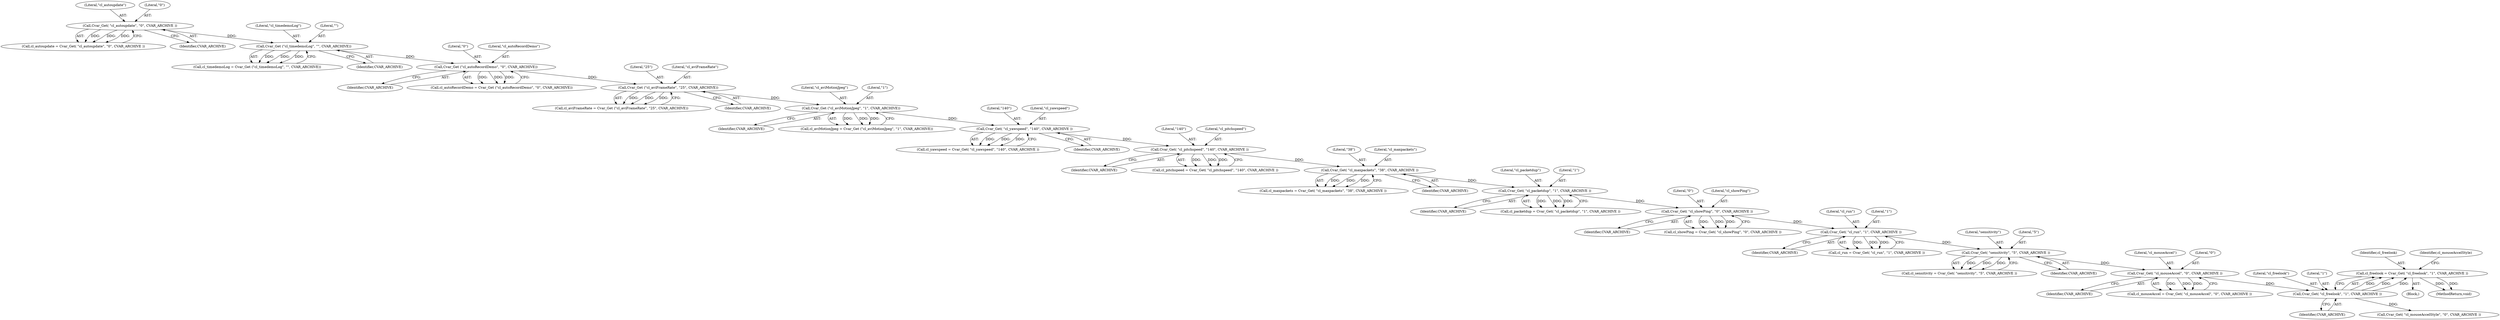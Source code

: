digraph "0_OpenJK_b6ff2bcb1e4e6976d61e316175c6d7c99860fe20@API" {
"1000327" [label="(Call,cl_freelook = Cvar_Get( \"cl_freelook\", \"1\", CVAR_ARCHIVE ))"];
"1000329" [label="(Call,Cvar_Get( \"cl_freelook\", \"1\", CVAR_ARCHIVE ))"];
"1000323" [label="(Call,Cvar_Get( \"cl_mouseAccel\", \"0\", CVAR_ARCHIVE ))"];
"1000317" [label="(Call,Cvar_Get( \"sensitivity\", \"5\", CVAR_ARCHIVE ))"];
"1000311" [label="(Call,Cvar_Get( \"cl_run\", \"1\", CVAR_ARCHIVE ))"];
"1000305" [label="(Call,Cvar_Get( \"cl_showPing\", \"0\", CVAR_ARCHIVE ))"];
"1000299" [label="(Call,Cvar_Get( \"cl_packetdup\", \"1\", CVAR_ARCHIVE ))"];
"1000293" [label="(Call,Cvar_Get( \"cl_maxpackets\", \"38\", CVAR_ARCHIVE ))"];
"1000281" [label="(Call,Cvar_Get( \"cl_pitchspeed\", \"140\", CVAR_ARCHIVE ))"];
"1000275" [label="(Call,Cvar_Get( \"cl_yawspeed\", \"140\", CVAR_ARCHIVE ))"];
"1000251" [label="(Call,Cvar_Get (\"cl_aviMotionJpeg\", \"1\", CVAR_ARCHIVE))"];
"1000245" [label="(Call,Cvar_Get (\"cl_aviFrameRate\", \"25\", CVAR_ARCHIVE))"];
"1000239" [label="(Call,Cvar_Get (\"cl_autoRecordDemo\", \"0\", CVAR_ARCHIVE))"];
"1000233" [label="(Call,Cvar_Get (\"cl_timedemoLog\", \"\", CVAR_ARCHIVE))"];
"1000149" [label="(Call,Cvar_Get( \"cl_autoupdate\", \"0\", CVAR_ARCHIVE ))"];
"1000312" [label="(Literal,\"cl_run\")"];
"1000150" [label="(Literal,\"cl_autoupdate\")"];
"1000234" [label="(Literal,\"cl_timedemoLog\")"];
"1000318" [label="(Literal,\"sensitivity\")"];
"1000283" [label="(Literal,\"140\")"];
"1000252" [label="(Literal,\"cl_aviMotionJpeg\")"];
"1000308" [label="(Identifier,CVAR_ARCHIVE)"];
"1000305" [label="(Call,Cvar_Get( \"cl_showPing\", \"0\", CVAR_ARCHIVE ))"];
"1000307" [label="(Literal,\"0\")"];
"1000149" [label="(Call,Cvar_Get( \"cl_autoupdate\", \"0\", CVAR_ARCHIVE ))"];
"1000151" [label="(Literal,\"0\")"];
"1000147" [label="(Call,cl_autoupdate = Cvar_Get( \"cl_autoupdate\", \"0\", CVAR_ARCHIVE ))"];
"1000253" [label="(Literal,\"1\")"];
"1000291" [label="(Call,cl_maxpackets = Cvar_Get( \"cl_maxpackets\", \"38\", CVAR_ARCHIVE ))"];
"1000303" [label="(Call,cl_showPing = Cvar_Get( \"cl_showPing\", \"0\", CVAR_ARCHIVE ))"];
"1000273" [label="(Call,cl_yawspeed = Cvar_Get( \"cl_yawspeed\", \"140\", CVAR_ARCHIVE ))"];
"1000324" [label="(Literal,\"cl_mouseAccel\")"];
"1000295" [label="(Literal,\"38\")"];
"1000277" [label="(Literal,\"140\")"];
"1000323" [label="(Call,Cvar_Get( \"cl_mouseAccel\", \"0\", CVAR_ARCHIVE ))"];
"1000294" [label="(Literal,\"cl_maxpackets\")"];
"1000330" [label="(Literal,\"cl_freelook\")"];
"1000329" [label="(Call,Cvar_Get( \"cl_freelook\", \"1\", CVAR_ARCHIVE ))"];
"1000317" [label="(Call,Cvar_Get( \"sensitivity\", \"5\", CVAR_ARCHIVE ))"];
"1000327" [label="(Call,cl_freelook = Cvar_Get( \"cl_freelook\", \"1\", CVAR_ARCHIVE ))"];
"1000306" [label="(Literal,\"cl_showPing\")"];
"1000233" [label="(Call,Cvar_Get (\"cl_timedemoLog\", \"\", CVAR_ARCHIVE))"];
"1000152" [label="(Identifier,CVAR_ARCHIVE)"];
"1000302" [label="(Identifier,CVAR_ARCHIVE)"];
"1000254" [label="(Identifier,CVAR_ARCHIVE)"];
"1000332" [label="(Identifier,CVAR_ARCHIVE)"];
"1000276" [label="(Literal,\"cl_yawspeed\")"];
"1000241" [label="(Literal,\"0\")"];
"1000243" [label="(Call,cl_aviFrameRate = Cvar_Get (\"cl_aviFrameRate\", \"25\", CVAR_ARCHIVE))"];
"1000311" [label="(Call,Cvar_Get( \"cl_run\", \"1\", CVAR_ARCHIVE ))"];
"1000112" [label="(Block,)"];
"1000300" [label="(Literal,\"cl_packetdup\")"];
"1000296" [label="(Identifier,CVAR_ARCHIVE)"];
"1000282" [label="(Literal,\"cl_pitchspeed\")"];
"1000231" [label="(Call,cl_timedemoLog = Cvar_Get (\"cl_timedemoLog\", \"\", CVAR_ARCHIVE))"];
"1000275" [label="(Call,Cvar_Get( \"cl_yawspeed\", \"140\", CVAR_ARCHIVE ))"];
"1000242" [label="(Identifier,CVAR_ARCHIVE)"];
"1000284" [label="(Identifier,CVAR_ARCHIVE)"];
"1000335" [label="(Call,Cvar_Get( \"cl_mouseAccelStyle\", \"0\", CVAR_ARCHIVE ))"];
"1000313" [label="(Literal,\"1\")"];
"1000245" [label="(Call,Cvar_Get (\"cl_aviFrameRate\", \"25\", CVAR_ARCHIVE))"];
"1000249" [label="(Call,cl_aviMotionJpeg = Cvar_Get (\"cl_aviMotionJpeg\", \"1\", CVAR_ARCHIVE))"];
"1000331" [label="(Literal,\"1\")"];
"1000297" [label="(Call,cl_packetdup = Cvar_Get( \"cl_packetdup\", \"1\", CVAR_ARCHIVE ))"];
"1000293" [label="(Call,Cvar_Get( \"cl_maxpackets\", \"38\", CVAR_ARCHIVE ))"];
"1000247" [label="(Literal,\"25\")"];
"1000278" [label="(Identifier,CVAR_ARCHIVE)"];
"1000319" [label="(Literal,\"5\")"];
"1000301" [label="(Literal,\"1\")"];
"1000328" [label="(Identifier,cl_freelook)"];
"1000299" [label="(Call,Cvar_Get( \"cl_packetdup\", \"1\", CVAR_ARCHIVE ))"];
"1000279" [label="(Call,cl_pitchspeed = Cvar_Get( \"cl_pitchspeed\", \"140\", CVAR_ARCHIVE ))"];
"1001026" [label="(MethodReturn,void)"];
"1000326" [label="(Identifier,CVAR_ARCHIVE)"];
"1000237" [label="(Call,cl_autoRecordDemo = Cvar_Get (\"cl_autoRecordDemo\", \"0\", CVAR_ARCHIVE))"];
"1000315" [label="(Call,cl_sensitivity = Cvar_Get( \"sensitivity\", \"5\", CVAR_ARCHIVE ))"];
"1000314" [label="(Identifier,CVAR_ARCHIVE)"];
"1000321" [label="(Call,cl_mouseAccel = Cvar_Get( \"cl_mouseAccel\", \"0\", CVAR_ARCHIVE ))"];
"1000246" [label="(Literal,\"cl_aviFrameRate\")"];
"1000240" [label="(Literal,\"cl_autoRecordDemo\")"];
"1000236" [label="(Identifier,CVAR_ARCHIVE)"];
"1000239" [label="(Call,Cvar_Get (\"cl_autoRecordDemo\", \"0\", CVAR_ARCHIVE))"];
"1000320" [label="(Identifier,CVAR_ARCHIVE)"];
"1000325" [label="(Literal,\"0\")"];
"1000281" [label="(Call,Cvar_Get( \"cl_pitchspeed\", \"140\", CVAR_ARCHIVE ))"];
"1000251" [label="(Call,Cvar_Get (\"cl_aviMotionJpeg\", \"1\", CVAR_ARCHIVE))"];
"1000235" [label="(Literal,\"\")"];
"1000334" [label="(Identifier,cl_mouseAccelStyle)"];
"1000309" [label="(Call,cl_run = Cvar_Get( \"cl_run\", \"1\", CVAR_ARCHIVE ))"];
"1000248" [label="(Identifier,CVAR_ARCHIVE)"];
"1000327" -> "1000112"  [label="AST: "];
"1000327" -> "1000329"  [label="CFG: "];
"1000328" -> "1000327"  [label="AST: "];
"1000329" -> "1000327"  [label="AST: "];
"1000334" -> "1000327"  [label="CFG: "];
"1000327" -> "1001026"  [label="DDG: "];
"1000327" -> "1001026"  [label="DDG: "];
"1000329" -> "1000327"  [label="DDG: "];
"1000329" -> "1000327"  [label="DDG: "];
"1000329" -> "1000327"  [label="DDG: "];
"1000329" -> "1000332"  [label="CFG: "];
"1000330" -> "1000329"  [label="AST: "];
"1000331" -> "1000329"  [label="AST: "];
"1000332" -> "1000329"  [label="AST: "];
"1000323" -> "1000329"  [label="DDG: "];
"1000329" -> "1000335"  [label="DDG: "];
"1000323" -> "1000321"  [label="AST: "];
"1000323" -> "1000326"  [label="CFG: "];
"1000324" -> "1000323"  [label="AST: "];
"1000325" -> "1000323"  [label="AST: "];
"1000326" -> "1000323"  [label="AST: "];
"1000321" -> "1000323"  [label="CFG: "];
"1000323" -> "1000321"  [label="DDG: "];
"1000323" -> "1000321"  [label="DDG: "];
"1000323" -> "1000321"  [label="DDG: "];
"1000317" -> "1000323"  [label="DDG: "];
"1000317" -> "1000315"  [label="AST: "];
"1000317" -> "1000320"  [label="CFG: "];
"1000318" -> "1000317"  [label="AST: "];
"1000319" -> "1000317"  [label="AST: "];
"1000320" -> "1000317"  [label="AST: "];
"1000315" -> "1000317"  [label="CFG: "];
"1000317" -> "1000315"  [label="DDG: "];
"1000317" -> "1000315"  [label="DDG: "];
"1000317" -> "1000315"  [label="DDG: "];
"1000311" -> "1000317"  [label="DDG: "];
"1000311" -> "1000309"  [label="AST: "];
"1000311" -> "1000314"  [label="CFG: "];
"1000312" -> "1000311"  [label="AST: "];
"1000313" -> "1000311"  [label="AST: "];
"1000314" -> "1000311"  [label="AST: "];
"1000309" -> "1000311"  [label="CFG: "];
"1000311" -> "1000309"  [label="DDG: "];
"1000311" -> "1000309"  [label="DDG: "];
"1000311" -> "1000309"  [label="DDG: "];
"1000305" -> "1000311"  [label="DDG: "];
"1000305" -> "1000303"  [label="AST: "];
"1000305" -> "1000308"  [label="CFG: "];
"1000306" -> "1000305"  [label="AST: "];
"1000307" -> "1000305"  [label="AST: "];
"1000308" -> "1000305"  [label="AST: "];
"1000303" -> "1000305"  [label="CFG: "];
"1000305" -> "1000303"  [label="DDG: "];
"1000305" -> "1000303"  [label="DDG: "];
"1000305" -> "1000303"  [label="DDG: "];
"1000299" -> "1000305"  [label="DDG: "];
"1000299" -> "1000297"  [label="AST: "];
"1000299" -> "1000302"  [label="CFG: "];
"1000300" -> "1000299"  [label="AST: "];
"1000301" -> "1000299"  [label="AST: "];
"1000302" -> "1000299"  [label="AST: "];
"1000297" -> "1000299"  [label="CFG: "];
"1000299" -> "1000297"  [label="DDG: "];
"1000299" -> "1000297"  [label="DDG: "];
"1000299" -> "1000297"  [label="DDG: "];
"1000293" -> "1000299"  [label="DDG: "];
"1000293" -> "1000291"  [label="AST: "];
"1000293" -> "1000296"  [label="CFG: "];
"1000294" -> "1000293"  [label="AST: "];
"1000295" -> "1000293"  [label="AST: "];
"1000296" -> "1000293"  [label="AST: "];
"1000291" -> "1000293"  [label="CFG: "];
"1000293" -> "1000291"  [label="DDG: "];
"1000293" -> "1000291"  [label="DDG: "];
"1000293" -> "1000291"  [label="DDG: "];
"1000281" -> "1000293"  [label="DDG: "];
"1000281" -> "1000279"  [label="AST: "];
"1000281" -> "1000284"  [label="CFG: "];
"1000282" -> "1000281"  [label="AST: "];
"1000283" -> "1000281"  [label="AST: "];
"1000284" -> "1000281"  [label="AST: "];
"1000279" -> "1000281"  [label="CFG: "];
"1000281" -> "1000279"  [label="DDG: "];
"1000281" -> "1000279"  [label="DDG: "];
"1000281" -> "1000279"  [label="DDG: "];
"1000275" -> "1000281"  [label="DDG: "];
"1000275" -> "1000273"  [label="AST: "];
"1000275" -> "1000278"  [label="CFG: "];
"1000276" -> "1000275"  [label="AST: "];
"1000277" -> "1000275"  [label="AST: "];
"1000278" -> "1000275"  [label="AST: "];
"1000273" -> "1000275"  [label="CFG: "];
"1000275" -> "1000273"  [label="DDG: "];
"1000275" -> "1000273"  [label="DDG: "];
"1000275" -> "1000273"  [label="DDG: "];
"1000251" -> "1000275"  [label="DDG: "];
"1000251" -> "1000249"  [label="AST: "];
"1000251" -> "1000254"  [label="CFG: "];
"1000252" -> "1000251"  [label="AST: "];
"1000253" -> "1000251"  [label="AST: "];
"1000254" -> "1000251"  [label="AST: "];
"1000249" -> "1000251"  [label="CFG: "];
"1000251" -> "1000249"  [label="DDG: "];
"1000251" -> "1000249"  [label="DDG: "];
"1000251" -> "1000249"  [label="DDG: "];
"1000245" -> "1000251"  [label="DDG: "];
"1000245" -> "1000243"  [label="AST: "];
"1000245" -> "1000248"  [label="CFG: "];
"1000246" -> "1000245"  [label="AST: "];
"1000247" -> "1000245"  [label="AST: "];
"1000248" -> "1000245"  [label="AST: "];
"1000243" -> "1000245"  [label="CFG: "];
"1000245" -> "1000243"  [label="DDG: "];
"1000245" -> "1000243"  [label="DDG: "];
"1000245" -> "1000243"  [label="DDG: "];
"1000239" -> "1000245"  [label="DDG: "];
"1000239" -> "1000237"  [label="AST: "];
"1000239" -> "1000242"  [label="CFG: "];
"1000240" -> "1000239"  [label="AST: "];
"1000241" -> "1000239"  [label="AST: "];
"1000242" -> "1000239"  [label="AST: "];
"1000237" -> "1000239"  [label="CFG: "];
"1000239" -> "1000237"  [label="DDG: "];
"1000239" -> "1000237"  [label="DDG: "];
"1000239" -> "1000237"  [label="DDG: "];
"1000233" -> "1000239"  [label="DDG: "];
"1000233" -> "1000231"  [label="AST: "];
"1000233" -> "1000236"  [label="CFG: "];
"1000234" -> "1000233"  [label="AST: "];
"1000235" -> "1000233"  [label="AST: "];
"1000236" -> "1000233"  [label="AST: "];
"1000231" -> "1000233"  [label="CFG: "];
"1000233" -> "1000231"  [label="DDG: "];
"1000233" -> "1000231"  [label="DDG: "];
"1000233" -> "1000231"  [label="DDG: "];
"1000149" -> "1000233"  [label="DDG: "];
"1000149" -> "1000147"  [label="AST: "];
"1000149" -> "1000152"  [label="CFG: "];
"1000150" -> "1000149"  [label="AST: "];
"1000151" -> "1000149"  [label="AST: "];
"1000152" -> "1000149"  [label="AST: "];
"1000147" -> "1000149"  [label="CFG: "];
"1000149" -> "1000147"  [label="DDG: "];
"1000149" -> "1000147"  [label="DDG: "];
"1000149" -> "1000147"  [label="DDG: "];
}

